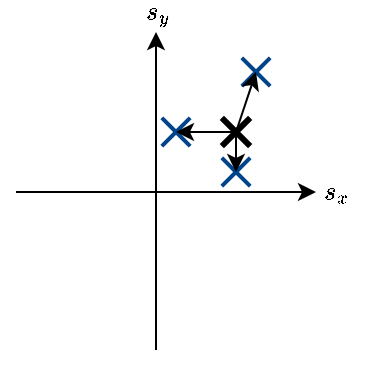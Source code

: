 <mxfile version="21.3.2" type="device">
  <diagram name="Página-1" id="uYfnEtSYcn_Y24rpC6GU">
    <mxGraphModel dx="399" dy="222" grid="1" gridSize="10" guides="1" tooltips="1" connect="1" arrows="1" fold="1" page="1" pageScale="1" pageWidth="1169" pageHeight="827" math="1" shadow="0">
      <root>
        <mxCell id="0" />
        <mxCell id="1" parent="0" />
        <mxCell id="_X7OjuB3RdYF4p94Ifpe-1" value="" style="endArrow=classic;html=1;rounded=0;" edge="1" parent="1">
          <mxGeometry width="50" height="50" relative="1" as="geometry">
            <mxPoint x="560" y="439" as="sourcePoint" />
            <mxPoint x="560" y="280" as="targetPoint" />
          </mxGeometry>
        </mxCell>
        <mxCell id="_X7OjuB3RdYF4p94Ifpe-2" value="$$s_y$$" style="edgeLabel;html=1;align=center;verticalAlign=middle;resizable=0;points=[];labelBackgroundColor=none;" vertex="1" connectable="0" parent="_X7OjuB3RdYF4p94Ifpe-1">
          <mxGeometry x="0.175" relative="1" as="geometry">
            <mxPoint y="-76" as="offset" />
          </mxGeometry>
        </mxCell>
        <mxCell id="_X7OjuB3RdYF4p94Ifpe-3" value="" style="endArrow=classic;html=1;rounded=0;" edge="1" parent="1">
          <mxGeometry width="50" height="50" relative="1" as="geometry">
            <mxPoint x="490" y="360" as="sourcePoint" />
            <mxPoint x="640" y="360" as="targetPoint" />
          </mxGeometry>
        </mxCell>
        <mxCell id="_X7OjuB3RdYF4p94Ifpe-4" value="$$s_x$$" style="edgeLabel;html=1;align=center;verticalAlign=middle;resizable=0;points=[];labelBackgroundColor=none;" vertex="1" connectable="0" parent="_X7OjuB3RdYF4p94Ifpe-3">
          <mxGeometry x="0.175" relative="1" as="geometry">
            <mxPoint x="72" as="offset" />
          </mxGeometry>
        </mxCell>
        <mxCell id="_X7OjuB3RdYF4p94Ifpe-5" value="" style="shape=cross;whiteSpace=wrap;html=1;size=0;rotation=45;fillColor=none;strokeWidth=2;strokeColor=#004489;" vertex="1" parent="1">
          <mxGeometry x="560" y="320" width="20" height="20" as="geometry" />
        </mxCell>
        <mxCell id="_X7OjuB3RdYF4p94Ifpe-7" value="" style="shape=cross;whiteSpace=wrap;html=1;size=0;rotation=45;fillColor=none;strokeWidth=2;strokeColor=#004489;" vertex="1" parent="1">
          <mxGeometry x="600" y="290" width="20" height="20" as="geometry" />
        </mxCell>
        <mxCell id="_X7OjuB3RdYF4p94Ifpe-8" value="" style="shape=cross;whiteSpace=wrap;html=1;size=0;rotation=45;fillColor=none;strokeWidth=2;strokeColor=#004489;" vertex="1" parent="1">
          <mxGeometry x="590" y="340" width="20" height="20" as="geometry" />
        </mxCell>
        <mxCell id="_X7OjuB3RdYF4p94Ifpe-10" style="edgeStyle=orthogonalEdgeStyle;rounded=0;orthogonalLoop=1;jettySize=auto;html=1;exitX=0;exitY=0;exitDx=10;exitDy=10;exitPerimeter=0;entryX=0;entryY=0;entryDx=10;entryDy=10;entryPerimeter=0;" edge="1" parent="1" source="_X7OjuB3RdYF4p94Ifpe-9" target="_X7OjuB3RdYF4p94Ifpe-5">
          <mxGeometry relative="1" as="geometry" />
        </mxCell>
        <mxCell id="_X7OjuB3RdYF4p94Ifpe-11" style="edgeStyle=orthogonalEdgeStyle;rounded=0;orthogonalLoop=1;jettySize=auto;html=1;exitX=0;exitY=0;exitDx=10;exitDy=10;exitPerimeter=0;entryX=0;entryY=0;entryDx=10;entryDy=10;entryPerimeter=0;" edge="1" parent="1" source="_X7OjuB3RdYF4p94Ifpe-9" target="_X7OjuB3RdYF4p94Ifpe-8">
          <mxGeometry relative="1" as="geometry" />
        </mxCell>
        <mxCell id="_X7OjuB3RdYF4p94Ifpe-13" style="rounded=0;orthogonalLoop=1;jettySize=auto;html=1;exitX=0;exitY=0;exitDx=10;exitDy=10;exitPerimeter=0;entryX=0;entryY=0;entryDx=10;entryDy=10;entryPerimeter=0;" edge="1" parent="1" source="_X7OjuB3RdYF4p94Ifpe-9" target="_X7OjuB3RdYF4p94Ifpe-7">
          <mxGeometry relative="1" as="geometry" />
        </mxCell>
        <mxCell id="_X7OjuB3RdYF4p94Ifpe-9" value="" style="shape=cross;whiteSpace=wrap;html=1;size=0;rotation=45;fillColor=none;strokeWidth=3;" vertex="1" parent="1">
          <mxGeometry x="590" y="320" width="20" height="20" as="geometry" />
        </mxCell>
      </root>
    </mxGraphModel>
  </diagram>
</mxfile>
